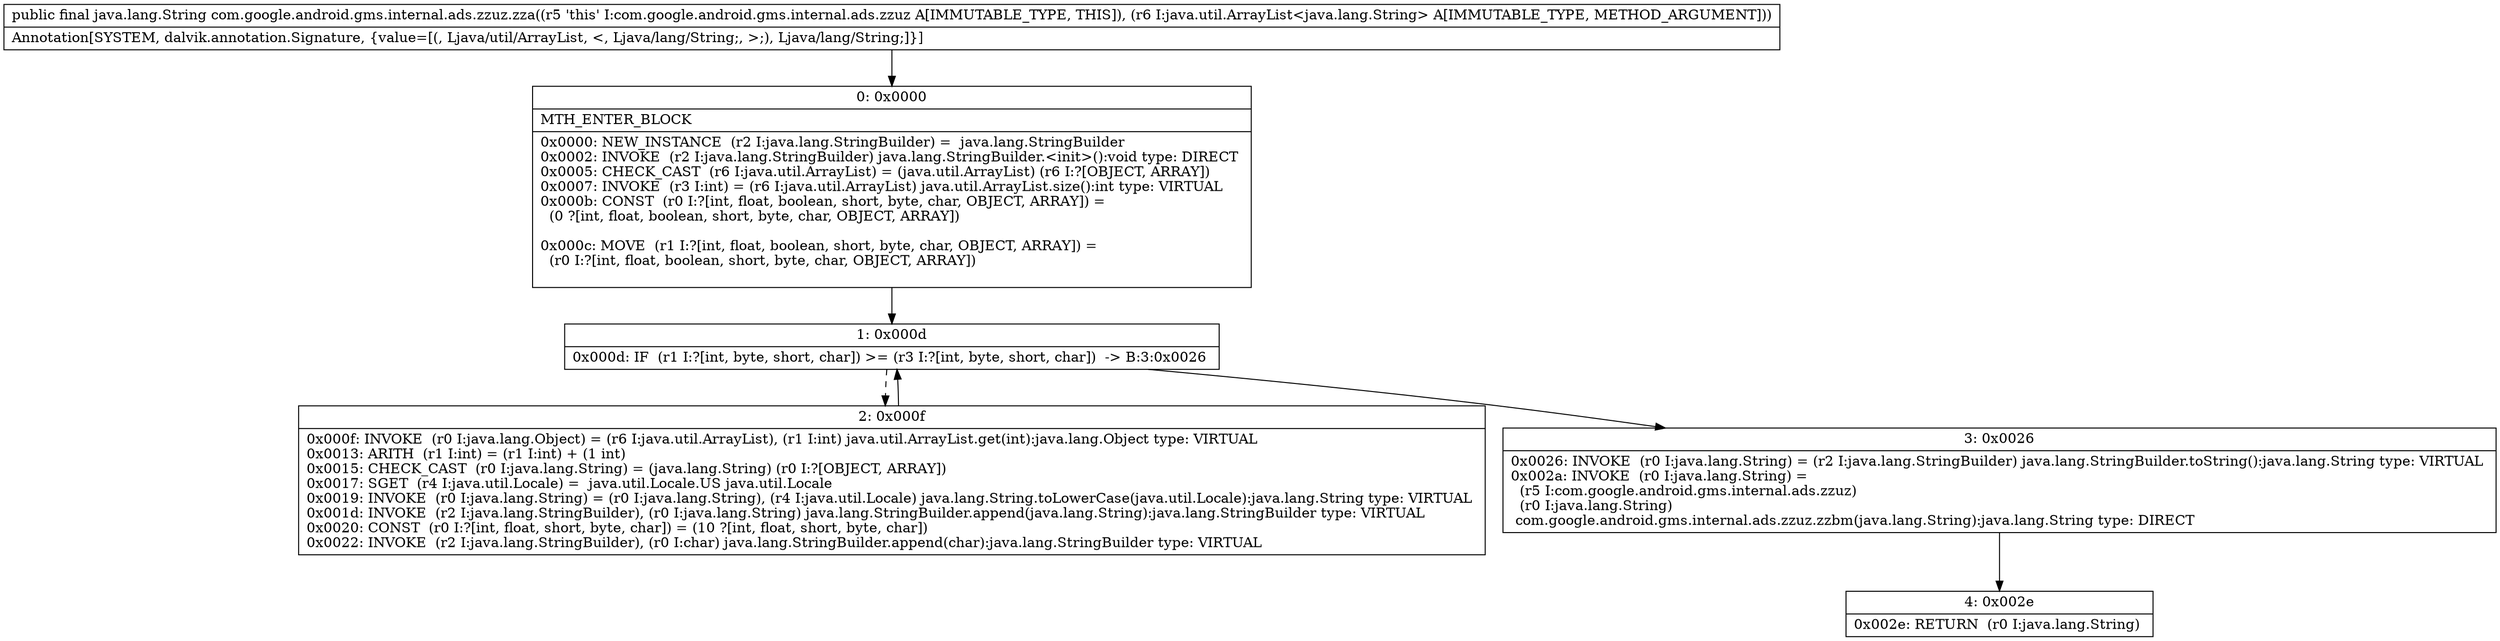 digraph "CFG forcom.google.android.gms.internal.ads.zzuz.zza(Ljava\/util\/ArrayList;)Ljava\/lang\/String;" {
Node_0 [shape=record,label="{0\:\ 0x0000|MTH_ENTER_BLOCK\l|0x0000: NEW_INSTANCE  (r2 I:java.lang.StringBuilder) =  java.lang.StringBuilder \l0x0002: INVOKE  (r2 I:java.lang.StringBuilder) java.lang.StringBuilder.\<init\>():void type: DIRECT \l0x0005: CHECK_CAST  (r6 I:java.util.ArrayList) = (java.util.ArrayList) (r6 I:?[OBJECT, ARRAY]) \l0x0007: INVOKE  (r3 I:int) = (r6 I:java.util.ArrayList) java.util.ArrayList.size():int type: VIRTUAL \l0x000b: CONST  (r0 I:?[int, float, boolean, short, byte, char, OBJECT, ARRAY]) = \l  (0 ?[int, float, boolean, short, byte, char, OBJECT, ARRAY])\l \l0x000c: MOVE  (r1 I:?[int, float, boolean, short, byte, char, OBJECT, ARRAY]) = \l  (r0 I:?[int, float, boolean, short, byte, char, OBJECT, ARRAY])\l \l}"];
Node_1 [shape=record,label="{1\:\ 0x000d|0x000d: IF  (r1 I:?[int, byte, short, char]) \>= (r3 I:?[int, byte, short, char])  \-\> B:3:0x0026 \l}"];
Node_2 [shape=record,label="{2\:\ 0x000f|0x000f: INVOKE  (r0 I:java.lang.Object) = (r6 I:java.util.ArrayList), (r1 I:int) java.util.ArrayList.get(int):java.lang.Object type: VIRTUAL \l0x0013: ARITH  (r1 I:int) = (r1 I:int) + (1 int) \l0x0015: CHECK_CAST  (r0 I:java.lang.String) = (java.lang.String) (r0 I:?[OBJECT, ARRAY]) \l0x0017: SGET  (r4 I:java.util.Locale) =  java.util.Locale.US java.util.Locale \l0x0019: INVOKE  (r0 I:java.lang.String) = (r0 I:java.lang.String), (r4 I:java.util.Locale) java.lang.String.toLowerCase(java.util.Locale):java.lang.String type: VIRTUAL \l0x001d: INVOKE  (r2 I:java.lang.StringBuilder), (r0 I:java.lang.String) java.lang.StringBuilder.append(java.lang.String):java.lang.StringBuilder type: VIRTUAL \l0x0020: CONST  (r0 I:?[int, float, short, byte, char]) = (10 ?[int, float, short, byte, char]) \l0x0022: INVOKE  (r2 I:java.lang.StringBuilder), (r0 I:char) java.lang.StringBuilder.append(char):java.lang.StringBuilder type: VIRTUAL \l}"];
Node_3 [shape=record,label="{3\:\ 0x0026|0x0026: INVOKE  (r0 I:java.lang.String) = (r2 I:java.lang.StringBuilder) java.lang.StringBuilder.toString():java.lang.String type: VIRTUAL \l0x002a: INVOKE  (r0 I:java.lang.String) = \l  (r5 I:com.google.android.gms.internal.ads.zzuz)\l  (r0 I:java.lang.String)\l com.google.android.gms.internal.ads.zzuz.zzbm(java.lang.String):java.lang.String type: DIRECT \l}"];
Node_4 [shape=record,label="{4\:\ 0x002e|0x002e: RETURN  (r0 I:java.lang.String) \l}"];
MethodNode[shape=record,label="{public final java.lang.String com.google.android.gms.internal.ads.zzuz.zza((r5 'this' I:com.google.android.gms.internal.ads.zzuz A[IMMUTABLE_TYPE, THIS]), (r6 I:java.util.ArrayList\<java.lang.String\> A[IMMUTABLE_TYPE, METHOD_ARGUMENT]))  | Annotation[SYSTEM, dalvik.annotation.Signature, \{value=[(, Ljava\/util\/ArrayList, \<, Ljava\/lang\/String;, \>;), Ljava\/lang\/String;]\}]\l}"];
MethodNode -> Node_0;
Node_0 -> Node_1;
Node_1 -> Node_2[style=dashed];
Node_1 -> Node_3;
Node_2 -> Node_1;
Node_3 -> Node_4;
}


